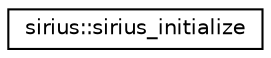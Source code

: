 digraph "Graphical Class Hierarchy"
{
 // INTERACTIVE_SVG=YES
  edge [fontname="Helvetica",fontsize="10",labelfontname="Helvetica",labelfontsize="10"];
  node [fontname="Helvetica",fontsize="10",shape=record];
  rankdir="LR";
  Node1 [label="sirius::sirius_initialize",height=0.2,width=0.4,color="black", fillcolor="white", style="filled",URL="$interfacesirius_1_1sirius__initialize.html"];
}
